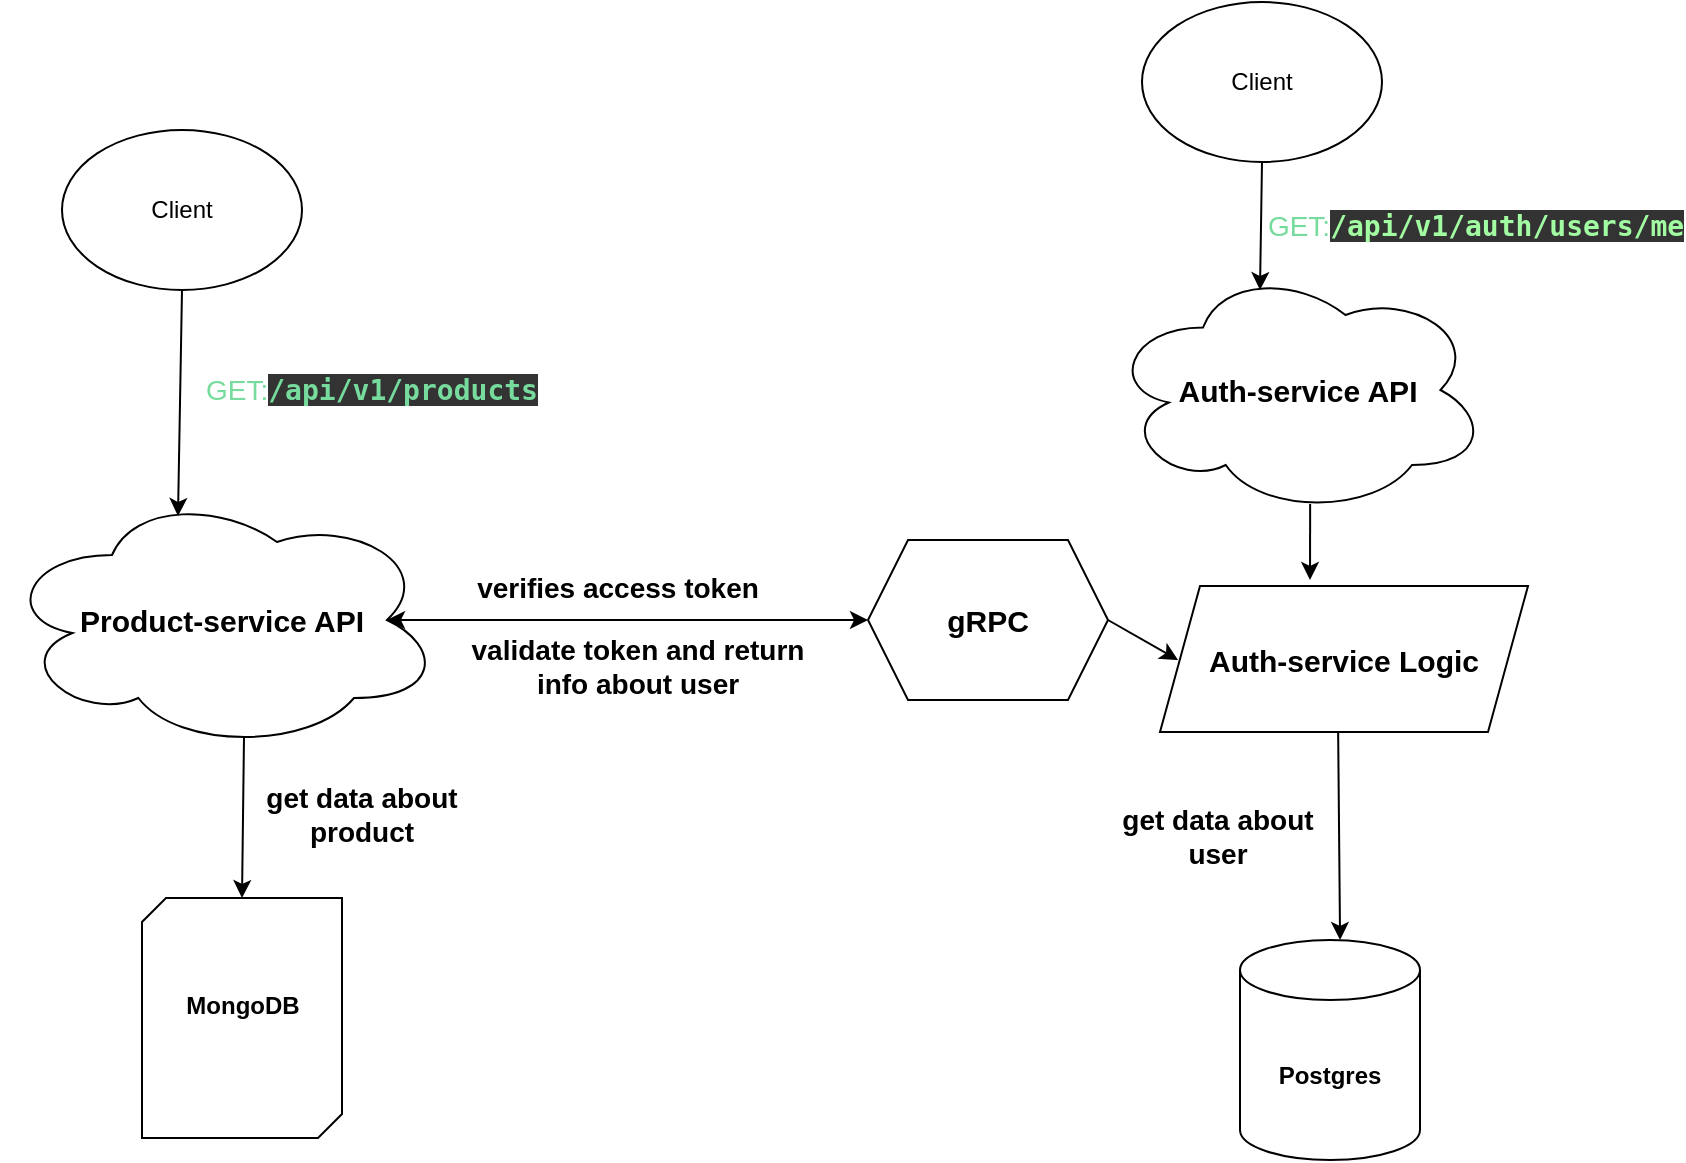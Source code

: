 <mxfile version="24.7.8">
  <diagram name="Page-1" id="ELzJ_Vvxag3bR47d5ZvK">
    <mxGraphModel dx="1368" dy="838" grid="0" gridSize="10" guides="1" tooltips="1" connect="0" arrows="1" fold="1" page="0" pageScale="1" pageWidth="850" pageHeight="1100" math="0" shadow="0">
      <root>
        <mxCell id="0" />
        <mxCell id="1" parent="0" />
        <mxCell id="aGBw4YBg2LCKrmhqB9TJ-1" value="&lt;b&gt;&lt;font style=&quot;font-size: 15px;&quot;&gt;Auth-service API&lt;/font&gt;&lt;/b&gt;" style="ellipse;shape=cloud;whiteSpace=wrap;html=1;" vertex="1" parent="1">
          <mxGeometry x="613" y="137.5" width="190" height="125" as="geometry" />
        </mxCell>
        <mxCell id="aGBw4YBg2LCKrmhqB9TJ-2" value="&lt;font style=&quot;font-size: 15px;&quot;&gt;&lt;b&gt;Product-service API&lt;/b&gt;&lt;/font&gt;" style="ellipse;shape=cloud;whiteSpace=wrap;html=1;" vertex="1" parent="1">
          <mxGeometry x="60" y="250" width="220" height="130" as="geometry" />
        </mxCell>
        <mxCell id="aGBw4YBg2LCKrmhqB9TJ-3" value="Client" style="ellipse;whiteSpace=wrap;html=1;" vertex="1" parent="1">
          <mxGeometry x="90" y="70" width="120" height="80" as="geometry" />
        </mxCell>
        <mxCell id="aGBw4YBg2LCKrmhqB9TJ-4" value="" style="endArrow=classic;html=1;rounded=0;exitX=0.5;exitY=1;exitDx=0;exitDy=0;entryX=0.4;entryY=0.1;entryDx=0;entryDy=0;entryPerimeter=0;" edge="1" parent="1" source="aGBw4YBg2LCKrmhqB9TJ-3" target="aGBw4YBg2LCKrmhqB9TJ-2">
          <mxGeometry width="50" height="50" relative="1" as="geometry">
            <mxPoint x="460" y="400" as="sourcePoint" />
            <mxPoint x="190" y="260" as="targetPoint" />
          </mxGeometry>
        </mxCell>
        <mxCell id="aGBw4YBg2LCKrmhqB9TJ-5" value="&lt;font style=&quot;font-size: 14px;&quot; color=&quot;#76db9d&quot;&gt;GET:&lt;span style=&quot;font-family: Consolas, monaco, monospace; font-size: 1em; text-wrap: nowrap; background-color: rgb(51, 51, 51); font-weight: 600; text-align: start;&quot;&gt;/api/v1/products&lt;/span&gt;&lt;/font&gt;" style="text;html=1;align=center;verticalAlign=middle;whiteSpace=wrap;rounded=0;" vertex="1" parent="1">
          <mxGeometry x="145" y="180" width="200" height="40" as="geometry" />
        </mxCell>
        <mxCell id="aGBw4YBg2LCKrmhqB9TJ-9" value="&lt;font style=&quot;font-size: 14px;&quot;&gt;verifies access token&lt;/font&gt;" style="text;html=1;align=center;verticalAlign=middle;whiteSpace=wrap;rounded=0;fontStyle=1" vertex="1" parent="1">
          <mxGeometry x="293" y="284" width="150" height="30" as="geometry" />
        </mxCell>
        <mxCell id="aGBw4YBg2LCKrmhqB9TJ-12" value="&lt;font style=&quot;font-size: 14px;&quot;&gt;validate token and return info about user&lt;/font&gt;" style="text;html=1;align=center;verticalAlign=middle;whiteSpace=wrap;rounded=0;fontStyle=1" vertex="1" parent="1">
          <mxGeometry x="280" y="325" width="196" height="25" as="geometry" />
        </mxCell>
        <mxCell id="aGBw4YBg2LCKrmhqB9TJ-13" value="" style="endArrow=classic;html=1;rounded=0;exitX=0.484;exitY=0.973;exitDx=0;exitDy=0;exitPerimeter=0;entryX=0.556;entryY=0;entryDx=0;entryDy=0;entryPerimeter=0;" edge="1" parent="1" source="aGBw4YBg2LCKrmhqB9TJ-37" target="aGBw4YBg2LCKrmhqB9TJ-15">
          <mxGeometry width="50" height="50" relative="1" as="geometry">
            <mxPoint x="460" y="400" as="sourcePoint" />
            <mxPoint x="638" y="420" as="targetPoint" />
          </mxGeometry>
        </mxCell>
        <mxCell id="aGBw4YBg2LCKrmhqB9TJ-15" value="&lt;b&gt;Postgres&lt;/b&gt;" style="shape=cylinder3;whiteSpace=wrap;html=1;boundedLbl=1;backgroundOutline=1;size=15;" vertex="1" parent="1">
          <mxGeometry x="679" y="475" width="90" height="110" as="geometry" />
        </mxCell>
        <mxCell id="aGBw4YBg2LCKrmhqB9TJ-17" value="" style="endArrow=classic;html=1;rounded=0;exitX=0.55;exitY=0.95;exitDx=0;exitDy=0;exitPerimeter=0;entryX=0.5;entryY=0;entryDx=0;entryDy=0;entryPerimeter=0;" edge="1" parent="1" source="aGBw4YBg2LCKrmhqB9TJ-2" target="aGBw4YBg2LCKrmhqB9TJ-20">
          <mxGeometry width="50" height="50" relative="1" as="geometry">
            <mxPoint x="460" y="400" as="sourcePoint" />
            <mxPoint x="210" y="440" as="targetPoint" />
          </mxGeometry>
        </mxCell>
        <mxCell id="aGBw4YBg2LCKrmhqB9TJ-20" value="" style="verticalLabelPosition=bottom;verticalAlign=top;html=1;shape=mxgraph.basic.diag_snip_rect;dx=6;whiteSpace=wrap;" vertex="1" parent="1">
          <mxGeometry x="130" y="454" width="100" height="120" as="geometry" />
        </mxCell>
        <mxCell id="aGBw4YBg2LCKrmhqB9TJ-22" value="&lt;b&gt;MongoDB&lt;/b&gt;" style="text;html=1;align=center;verticalAlign=middle;resizable=0;points=[];autosize=1;strokeColor=none;fillColor=none;" vertex="1" parent="1">
          <mxGeometry x="140" y="493" width="80" height="30" as="geometry" />
        </mxCell>
        <mxCell id="aGBw4YBg2LCKrmhqB9TJ-23" value="&lt;font style=&quot;font-size: 14px;&quot;&gt;&lt;font style=&quot;font-size: 14px;&quot; color=&quot;#76db9d&quot;&gt;GET:&lt;/font&gt;&lt;span style=&quot;color: rgb(162, 252, 162); font-family: Consolas, monaco, monospace; text-wrap: nowrap; background-color: rgb(51, 51, 51); font-weight: 600; text-align: start;&quot;&gt;/api/v1/auth/users/me&lt;/span&gt;&lt;/font&gt;" style="text;html=1;align=center;verticalAlign=middle;whiteSpace=wrap;rounded=0;" vertex="1" parent="1">
          <mxGeometry x="697" y="97.5" width="200" height="40" as="geometry" />
        </mxCell>
        <mxCell id="aGBw4YBg2LCKrmhqB9TJ-24" value="Client" style="ellipse;whiteSpace=wrap;html=1;" vertex="1" parent="1">
          <mxGeometry x="630" y="6" width="120" height="80" as="geometry" />
        </mxCell>
        <mxCell id="aGBw4YBg2LCKrmhqB9TJ-26" value="" style="endArrow=classic;html=1;rounded=0;exitX=0.5;exitY=1;exitDx=0;exitDy=0;entryX=0.4;entryY=0.1;entryDx=0;entryDy=0;entryPerimeter=0;" edge="1" parent="1" source="aGBw4YBg2LCKrmhqB9TJ-24" target="aGBw4YBg2LCKrmhqB9TJ-1">
          <mxGeometry width="50" height="50" relative="1" as="geometry">
            <mxPoint x="629.5" y="130" as="sourcePoint" />
            <mxPoint x="629.5" y="250" as="targetPoint" />
          </mxGeometry>
        </mxCell>
        <mxCell id="aGBw4YBg2LCKrmhqB9TJ-27" value="&lt;b&gt;&lt;font style=&quot;font-size: 14px;&quot;&gt;get data about product&lt;/font&gt;&lt;/b&gt;" style="text;html=1;align=center;verticalAlign=middle;whiteSpace=wrap;rounded=0;" vertex="1" parent="1">
          <mxGeometry x="185" y="392" width="110" height="40" as="geometry" />
        </mxCell>
        <mxCell id="aGBw4YBg2LCKrmhqB9TJ-28" value="&lt;b&gt;&lt;font style=&quot;font-size: 14px;&quot;&gt;get data about user&lt;/font&gt;&lt;/b&gt;" style="text;html=1;align=center;verticalAlign=middle;whiteSpace=wrap;rounded=0;" vertex="1" parent="1">
          <mxGeometry x="613" y="403" width="110" height="40" as="geometry" />
        </mxCell>
        <mxCell id="aGBw4YBg2LCKrmhqB9TJ-31" value="&lt;b&gt;&lt;font style=&quot;font-size: 15px;&quot;&gt;gRPC&lt;/font&gt;&lt;/b&gt;" style="shape=hexagon;perimeter=hexagonPerimeter2;whiteSpace=wrap;html=1;fixedSize=1;" vertex="1" parent="1">
          <mxGeometry x="493" y="275" width="120" height="80" as="geometry" />
        </mxCell>
        <mxCell id="aGBw4YBg2LCKrmhqB9TJ-33" value="" style="endArrow=classic;startArrow=classic;html=1;rounded=0;entryX=0;entryY=0.5;entryDx=0;entryDy=0;exitX=0.875;exitY=0.5;exitDx=0;exitDy=0;exitPerimeter=0;" edge="1" parent="1" source="aGBw4YBg2LCKrmhqB9TJ-2" target="aGBw4YBg2LCKrmhqB9TJ-31">
          <mxGeometry width="50" height="50" relative="1" as="geometry">
            <mxPoint x="437" y="351" as="sourcePoint" />
            <mxPoint x="487" y="301" as="targetPoint" />
          </mxGeometry>
        </mxCell>
        <mxCell id="aGBw4YBg2LCKrmhqB9TJ-35" value="" style="endArrow=classic;html=1;rounded=0;entryX=0.049;entryY=0.507;entryDx=0;entryDy=0;entryPerimeter=0;exitX=1;exitY=0.5;exitDx=0;exitDy=0;" edge="1" parent="1" source="aGBw4YBg2LCKrmhqB9TJ-31" target="aGBw4YBg2LCKrmhqB9TJ-37">
          <mxGeometry width="50" height="50" relative="1" as="geometry">
            <mxPoint x="383" y="351" as="sourcePoint" />
            <mxPoint x="433" y="301" as="targetPoint" />
          </mxGeometry>
        </mxCell>
        <mxCell id="aGBw4YBg2LCKrmhqB9TJ-37" value="&lt;b&gt;&lt;font style=&quot;font-size: 15px;&quot;&gt;Auth-service Logic&lt;/font&gt;&lt;/b&gt;" style="shape=parallelogram;perimeter=parallelogramPerimeter;whiteSpace=wrap;html=1;fixedSize=1;" vertex="1" parent="1">
          <mxGeometry x="639" y="298" width="184" height="73" as="geometry" />
        </mxCell>
        <mxCell id="aGBw4YBg2LCKrmhqB9TJ-38" value="" style="endArrow=classic;html=1;rounded=0;exitX=0.532;exitY=0.956;exitDx=0;exitDy=0;exitPerimeter=0;" edge="1" parent="1" source="aGBw4YBg2LCKrmhqB9TJ-1">
          <mxGeometry width="50" height="50" relative="1" as="geometry">
            <mxPoint x="413" y="340" as="sourcePoint" />
            <mxPoint x="714" y="295" as="targetPoint" />
          </mxGeometry>
        </mxCell>
      </root>
    </mxGraphModel>
  </diagram>
</mxfile>
